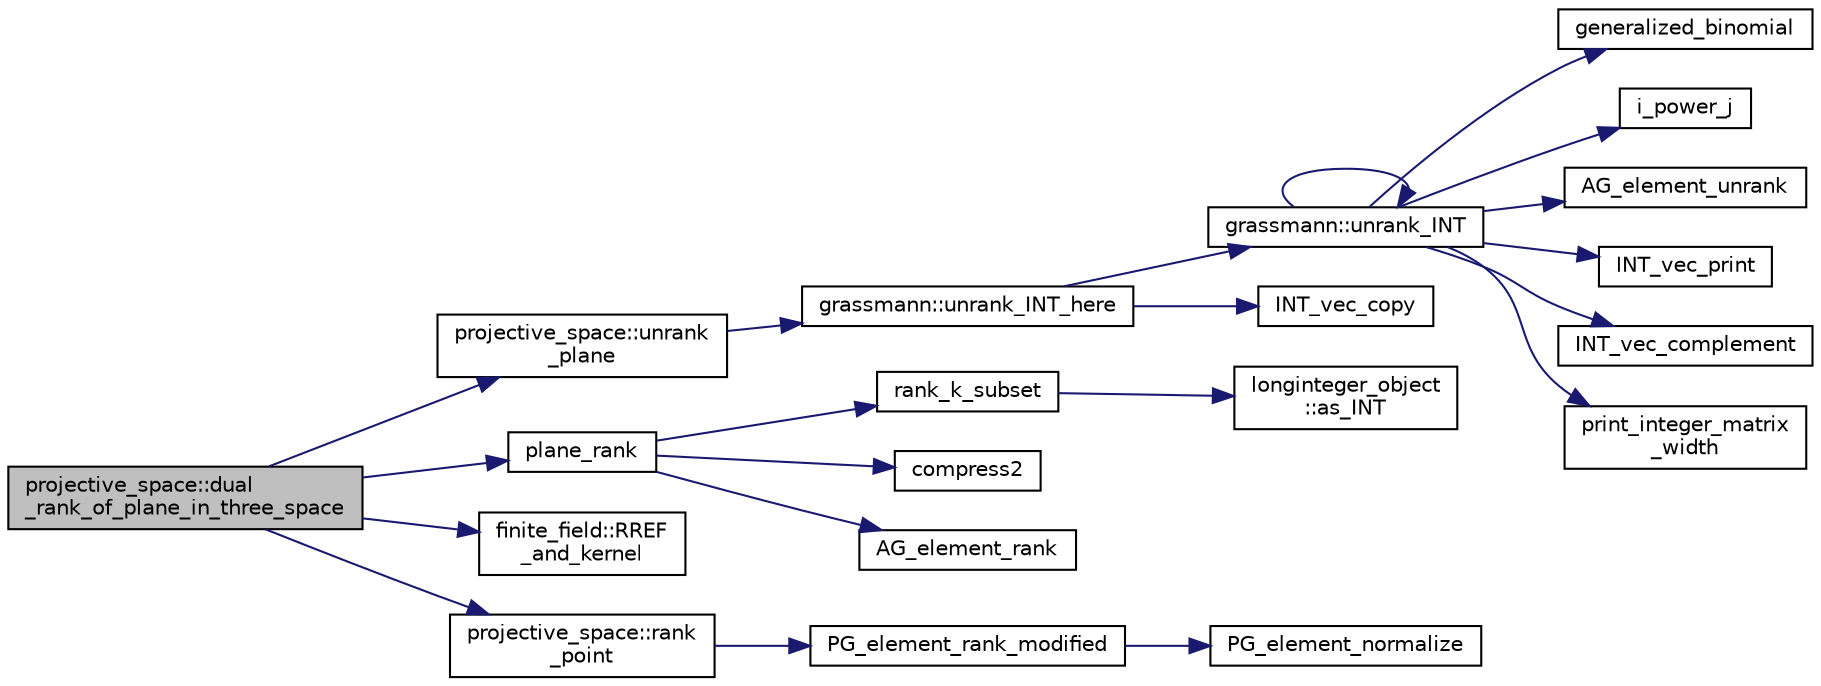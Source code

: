 digraph "projective_space::dual_rank_of_plane_in_three_space"
{
  edge [fontname="Helvetica",fontsize="10",labelfontname="Helvetica",labelfontsize="10"];
  node [fontname="Helvetica",fontsize="10",shape=record];
  rankdir="LR";
  Node1002 [label="projective_space::dual\l_rank_of_plane_in_three_space",height=0.2,width=0.4,color="black", fillcolor="grey75", style="filled", fontcolor="black"];
  Node1002 -> Node1003 [color="midnightblue",fontsize="10",style="solid",fontname="Helvetica"];
  Node1003 [label="projective_space::unrank\l_plane",height=0.2,width=0.4,color="black", fillcolor="white", style="filled",URL="$d2/d17/classprojective__space.html#ad88f7ed5193abc598e2436b4bca8c7e3"];
  Node1003 -> Node1004 [color="midnightblue",fontsize="10",style="solid",fontname="Helvetica"];
  Node1004 [label="grassmann::unrank_INT_here",height=0.2,width=0.4,color="black", fillcolor="white", style="filled",URL="$df/d02/classgrassmann.html#aa51bb30ed0feb7ad87d500b76e0b3cbe"];
  Node1004 -> Node1005 [color="midnightblue",fontsize="10",style="solid",fontname="Helvetica"];
  Node1005 [label="grassmann::unrank_INT",height=0.2,width=0.4,color="black", fillcolor="white", style="filled",URL="$df/d02/classgrassmann.html#a32079405b95a6da2ba1420567d762d64"];
  Node1005 -> Node1006 [color="midnightblue",fontsize="10",style="solid",fontname="Helvetica"];
  Node1006 [label="generalized_binomial",height=0.2,width=0.4,color="black", fillcolor="white", style="filled",URL="$d2/d7c/combinatorics_8_c.html#a24762dc22e45175d18ec1ec1d2556ae8"];
  Node1005 -> Node1007 [color="midnightblue",fontsize="10",style="solid",fontname="Helvetica"];
  Node1007 [label="i_power_j",height=0.2,width=0.4,color="black", fillcolor="white", style="filled",URL="$de/dc5/algebra__and__number__theory_8h.html#a39b321523e8957d701618bb5cac542b5"];
  Node1005 -> Node1008 [color="midnightblue",fontsize="10",style="solid",fontname="Helvetica"];
  Node1008 [label="AG_element_unrank",height=0.2,width=0.4,color="black", fillcolor="white", style="filled",URL="$d4/d67/geometry_8h.html#a4a33b86c87b2879b97cfa1327abe2885"];
  Node1005 -> Node1009 [color="midnightblue",fontsize="10",style="solid",fontname="Helvetica"];
  Node1009 [label="INT_vec_print",height=0.2,width=0.4,color="black", fillcolor="white", style="filled",URL="$df/dbf/sajeeb_8_c.html#a79a5901af0b47dd0d694109543c027fe"];
  Node1005 -> Node1005 [color="midnightblue",fontsize="10",style="solid",fontname="Helvetica"];
  Node1005 -> Node1010 [color="midnightblue",fontsize="10",style="solid",fontname="Helvetica"];
  Node1010 [label="INT_vec_complement",height=0.2,width=0.4,color="black", fillcolor="white", style="filled",URL="$d5/db4/io__and__os_8h.html#a2a0a724647575fcd3090c763985eb81a"];
  Node1005 -> Node1011 [color="midnightblue",fontsize="10",style="solid",fontname="Helvetica"];
  Node1011 [label="print_integer_matrix\l_width",height=0.2,width=0.4,color="black", fillcolor="white", style="filled",URL="$d5/db4/io__and__os_8h.html#aa78f3e73fc2179251bd15adbcc31573f"];
  Node1004 -> Node1012 [color="midnightblue",fontsize="10",style="solid",fontname="Helvetica"];
  Node1012 [label="INT_vec_copy",height=0.2,width=0.4,color="black", fillcolor="white", style="filled",URL="$df/dbf/sajeeb_8_c.html#ac2d875e27e009af6ec04d17254d11075"];
  Node1002 -> Node1013 [color="midnightblue",fontsize="10",style="solid",fontname="Helvetica"];
  Node1013 [label="plane_rank",height=0.2,width=0.4,color="black", fillcolor="white", style="filled",URL="$de/d10/hamming_8_c.html#acfecf66be342ea15d6ee6117385e506e"];
  Node1013 -> Node1014 [color="midnightblue",fontsize="10",style="solid",fontname="Helvetica"];
  Node1014 [label="rank_k_subset",height=0.2,width=0.4,color="black", fillcolor="white", style="filled",URL="$d2/d7c/combinatorics_8_c.html#a8ec9127fb82ee9dfa337c897c7060a57"];
  Node1014 -> Node1015 [color="midnightblue",fontsize="10",style="solid",fontname="Helvetica"];
  Node1015 [label="longinteger_object\l::as_INT",height=0.2,width=0.4,color="black", fillcolor="white", style="filled",URL="$dd/d7e/classlonginteger__object.html#afb992d4679a6741acc63c8bcba27971e"];
  Node1013 -> Node1016 [color="midnightblue",fontsize="10",style="solid",fontname="Helvetica"];
  Node1016 [label="compress2",height=0.2,width=0.4,color="black", fillcolor="white", style="filled",URL="$de/d10/hamming_8_c.html#ab11cc7b9f199077fcc8321fa36083646"];
  Node1013 -> Node1017 [color="midnightblue",fontsize="10",style="solid",fontname="Helvetica"];
  Node1017 [label="AG_element_rank",height=0.2,width=0.4,color="black", fillcolor="white", style="filled",URL="$d4/d67/geometry_8h.html#ab2ac908d07dd8038fd996e26bdc75c17"];
  Node1002 -> Node1018 [color="midnightblue",fontsize="10",style="solid",fontname="Helvetica"];
  Node1018 [label="finite_field::RREF\l_and_kernel",height=0.2,width=0.4,color="black", fillcolor="white", style="filled",URL="$df/d5a/classfinite__field.html#afdf51a97d36ccddcf8f9f969c3a10ed8"];
  Node1002 -> Node1019 [color="midnightblue",fontsize="10",style="solid",fontname="Helvetica"];
  Node1019 [label="projective_space::rank\l_point",height=0.2,width=0.4,color="black", fillcolor="white", style="filled",URL="$d2/d17/classprojective__space.html#ae99e357b4a0ada3d5dcd07e13e65326a"];
  Node1019 -> Node1020 [color="midnightblue",fontsize="10",style="solid",fontname="Helvetica"];
  Node1020 [label="PG_element_rank_modified",height=0.2,width=0.4,color="black", fillcolor="white", style="filled",URL="$d4/d67/geometry_8h.html#a9cd1a8bf5b88a038e33862f6c2c3dd36"];
  Node1020 -> Node1021 [color="midnightblue",fontsize="10",style="solid",fontname="Helvetica"];
  Node1021 [label="PG_element_normalize",height=0.2,width=0.4,color="black", fillcolor="white", style="filled",URL="$df/de4/projective_8_c.html#a5a4c3c1158bad6bab0d786c616bd0996"];
}

